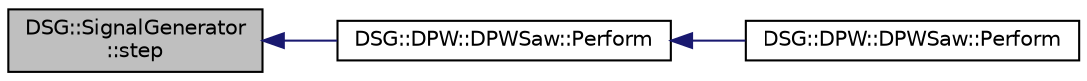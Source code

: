 digraph "DSG::SignalGenerator::step"
{
  edge [fontname="Helvetica",fontsize="10",labelfontname="Helvetica",labelfontsize="10"];
  node [fontname="Helvetica",fontsize="10",shape=record];
  rankdir="LR";
  Node1 [label="DSG::SignalGenerator\l::step",height=0.2,width=0.4,color="black", fillcolor="grey75", style="filled", fontcolor="black"];
  Node1 -> Node2 [dir="back",color="midnightblue",fontsize="10",style="solid",fontname="Helvetica"];
  Node2 [label="DSG::DPW::DPWSaw::Perform",height=0.2,width=0.4,color="black", fillcolor="white", style="filled",URL="$class_d_s_g_1_1_d_p_w_1_1_d_p_w_saw.html#a8d0bffad58e9bce19fe737302de749ed"];
  Node2 -> Node3 [dir="back",color="midnightblue",fontsize="10",style="solid",fontname="Helvetica"];
  Node3 [label="DSG::DPW::DPWSaw::Perform",height=0.2,width=0.4,color="black", fillcolor="white", style="filled",URL="$class_d_s_g_1_1_d_p_w_1_1_d_p_w_saw.html#a03548019c5ec057f5980a4bd99a0d3f0"];
}
